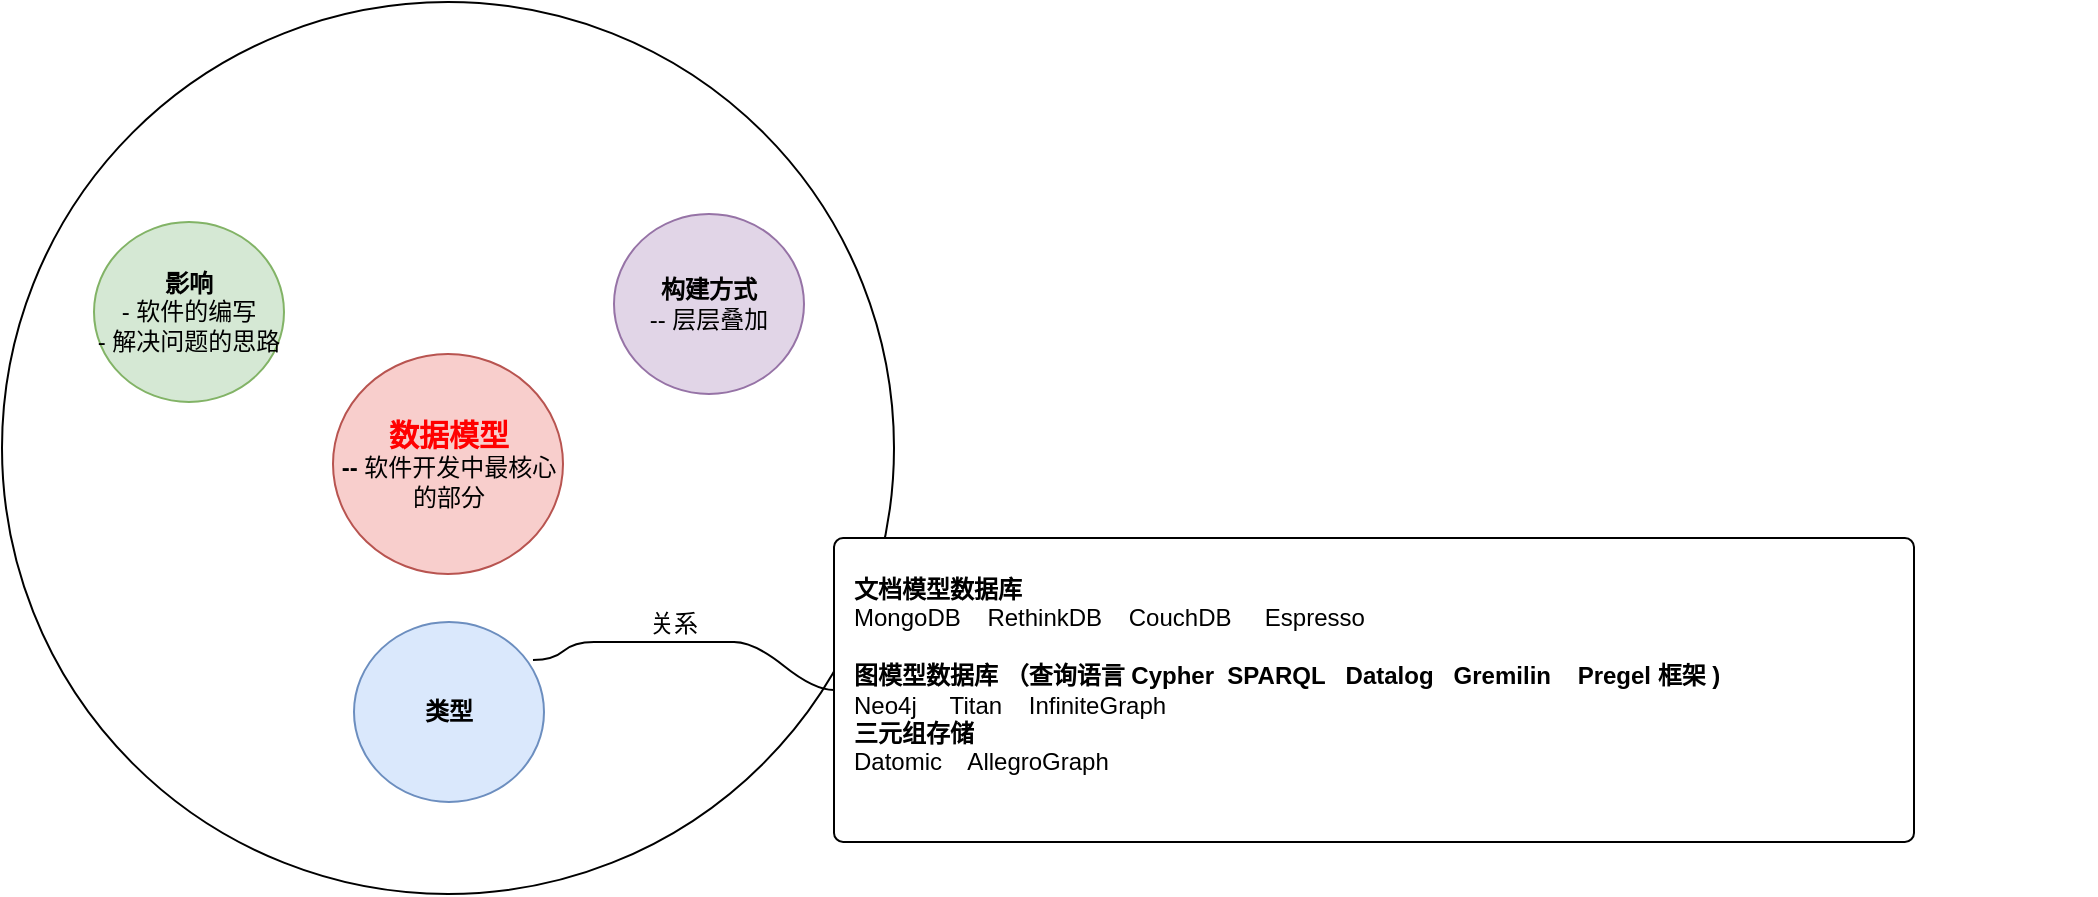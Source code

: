 <mxfile version="21.3.2" type="github" pages="2">
  <diagram name="第 1 页" id="iSKRfELMIbNprbvEWI-O">
    <mxGraphModel dx="1434" dy="746" grid="1" gridSize="10" guides="1" tooltips="1" connect="1" arrows="1" fold="1" page="1" pageScale="1" pageWidth="827" pageHeight="1169" math="0" shadow="0">
      <root>
        <mxCell id="0" />
        <mxCell id="1" parent="0" />
        <mxCell id="b9CT1DhW1DkTG6f0vIK0-32" value="" style="ellipse;whiteSpace=wrap;html=1;aspect=fixed;" parent="1" vertex="1">
          <mxGeometry x="174" y="60" width="446" height="446" as="geometry" />
        </mxCell>
        <mxCell id="b9CT1DhW1DkTG6f0vIK0-7" value="&lt;div style=&quot;&quot;&gt;&lt;b&gt;&lt;font style=&quot;font-size: 15px;&quot; color=&quot;#ff0000&quot;&gt;数据模型&lt;/font&gt;&lt;br&gt;-- &lt;/b&gt;软件开发中最核心的部分&lt;b&gt;&lt;br&gt;&lt;/b&gt;&lt;/div&gt;" style="ellipse;whiteSpace=wrap;html=1;fillColor=#f8cecc;strokeColor=#b85450;" parent="1" vertex="1">
          <mxGeometry x="339.5" y="236" width="115" height="110" as="geometry" />
        </mxCell>
        <mxCell id="b9CT1DhW1DkTG6f0vIK0-13" value="&lt;div&gt;&lt;b&gt;影响&lt;/b&gt;&lt;/div&gt;&lt;div&gt;- 软件的编写&lt;/div&gt;&lt;div&gt;- 解决问题的思路&lt;br&gt;&lt;/div&gt;" style="ellipse;whiteSpace=wrap;html=1;fillColor=#d5e8d4;strokeColor=#82b366;" parent="1" vertex="1">
          <mxGeometry x="220" y="170" width="95" height="90" as="geometry" />
        </mxCell>
        <mxCell id="b9CT1DhW1DkTG6f0vIK0-26" value="&lt;div&gt;&lt;b&gt;类型&lt;/b&gt;&lt;/div&gt;" style="ellipse;whiteSpace=wrap;html=1;fillColor=#dae8fc;strokeColor=#6c8ebf;treeFolding=1;" parent="1" vertex="1" collapsed="1">
          <mxGeometry x="350" y="370" width="95" height="90" as="geometry" />
        </mxCell>
        <mxCell id="b9CT1DhW1DkTG6f0vIK0-27" value="&lt;div&gt;&lt;b&gt;文档模型数据库&lt;/b&gt;&lt;/div&gt;&lt;div&gt;MongoDB&amp;nbsp;&amp;nbsp;&amp;nbsp; RethinkDB&amp;nbsp;&amp;nbsp;&amp;nbsp; CouchDB&amp;nbsp;&amp;nbsp;&amp;nbsp;&amp;nbsp; Espresso&lt;/div&gt;&lt;div&gt;&lt;br&gt;&lt;/div&gt;&lt;div&gt;&lt;b&gt;图模型数据库 （查询语言 Cypher&amp;nbsp; SPARQL&amp;nbsp;&amp;nbsp; Datalog&amp;nbsp;&amp;nbsp; Gremilin &amp;nbsp;&amp;nbsp; Pregel 框架 )&lt;br&gt;&lt;/b&gt;&lt;/div&gt;&lt;div&gt;Neo4j&amp;nbsp;&amp;nbsp;&amp;nbsp;&amp;nbsp; Titan &amp;nbsp;&amp;nbsp; InfiniteGraph&lt;b&gt;&lt;br&gt;&lt;/b&gt;&lt;/div&gt;&lt;div&gt;&lt;b&gt;三元组存储&lt;/b&gt;&lt;/div&gt;&lt;div&gt;Datomic&amp;nbsp;&amp;nbsp;&amp;nbsp; AllegroGraph&lt;b&gt;&lt;br&gt;&lt;/b&gt;&lt;/div&gt;&lt;div&gt;&lt;br&gt;&lt;/div&gt;" style="rounded=1;whiteSpace=wrap;html=1;align=left;arcSize=3;spacingLeft=8;" parent="1" vertex="1">
          <mxGeometry x="590" y="328" width="540" height="152" as="geometry" />
        </mxCell>
        <mxCell id="b9CT1DhW1DkTG6f0vIK0-28" value="&amp;nbsp;&amp;nbsp; 关系" style="whiteSpace=wrap;html=1;shape=partialRectangle;top=0;left=0;bottom=1;right=0;points=[[0,1],[1,1]];fillColor=none;align=center;verticalAlign=bottom;routingCenterY=0.5;snapToPoint=1;recursiveResize=0;autosize=1;treeFolding=1;treeMoving=1;newEdgeStyle={&quot;edgeStyle&quot;:&quot;entityRelationEdgeStyle&quot;,&quot;startArrow&quot;:&quot;none&quot;,&quot;endArrow&quot;:&quot;none&quot;,&quot;segment&quot;:10,&quot;curved&quot;:1,&quot;sourcePerimeterSpacing&quot;:0,&quot;targetPerimeterSpacing&quot;:0};" parent="1" vertex="1">
          <mxGeometry x="470" y="370" width="70" height="10" as="geometry" />
        </mxCell>
        <mxCell id="b9CT1DhW1DkTG6f0vIK0-29" value="" style="edgeStyle=entityRelationEdgeStyle;startArrow=none;endArrow=none;segment=10;curved=1;sourcePerimeterSpacing=0;targetPerimeterSpacing=0;rounded=0;exitX=0.942;exitY=0.211;exitDx=0;exitDy=0;exitPerimeter=0;" parent="1" source="b9CT1DhW1DkTG6f0vIK0-26" target="b9CT1DhW1DkTG6f0vIK0-28" edge="1">
          <mxGeometry relative="1" as="geometry">
            <mxPoint x="450" y="310" as="sourcePoint" />
          </mxGeometry>
        </mxCell>
        <mxCell id="b9CT1DhW1DkTG6f0vIK0-30" value="" style="edgeStyle=entityRelationEdgeStyle;startArrow=none;endArrow=none;segment=10;curved=1;sourcePerimeterSpacing=0;targetPerimeterSpacing=0;rounded=0;" parent="1" source="b9CT1DhW1DkTG6f0vIK0-28" target="b9CT1DhW1DkTG6f0vIK0-27" edge="1">
          <mxGeometry relative="1" as="geometry">
            <mxPoint x="460" y="320" as="sourcePoint" />
            <mxPoint x="495" y="300" as="targetPoint" />
          </mxGeometry>
        </mxCell>
        <mxCell id="b9CT1DhW1DkTG6f0vIK0-33" value="" style="group" parent="1" vertex="1" connectable="0">
          <mxGeometry x="480" y="106" width="741" height="240" as="geometry" />
        </mxCell>
        <mxCell id="b9CT1DhW1DkTG6f0vIK0-14" value="&lt;div&gt;&lt;b&gt;构建方式&lt;/b&gt;&lt;/div&gt;-- 层层叠加" style="ellipse;whiteSpace=wrap;html=1;fillColor=#e1d5e7;strokeColor=#9673a6;treeFolding=1;" parent="b9CT1DhW1DkTG6f0vIK0-33" vertex="1" collapsed="1">
          <mxGeometry y="60" width="95" height="90" as="geometry" />
        </mxCell>
        <mxCell id="b9CT1DhW1DkTG6f0vIK0-22" value="" style="edgeStyle=entityRelationEdgeStyle;startArrow=none;endArrow=none;segment=10;curved=1;sourcePerimeterSpacing=0;targetPerimeterSpacing=0;rounded=0;exitX=1;exitY=0.5;exitDx=0;exitDy=0;" parent="b9CT1DhW1DkTG6f0vIK0-33" source="b9CT1DhW1DkTG6f0vIK0-14" target="b9CT1DhW1DkTG6f0vIK0-25" edge="1" visible="0">
          <mxGeometry relative="1" as="geometry">
            <mxPoint x="-80" y="270" as="sourcePoint" />
            <mxPoint x="174" y="640" as="targetPoint" />
          </mxGeometry>
        </mxCell>
        <mxCell id="b9CT1DhW1DkTG6f0vIK0-25" value="&lt;div&gt;&lt;br&gt;&lt;/div&gt;&lt;div&gt;1）应用开发人员，观察世界，采用数据结构，以及操控数据结构的API来建模&lt;/div&gt;&lt;div&gt;&lt;br&gt;&lt;/div&gt;&lt;div&gt;2）数据库软件工程师以内存、磁盘或网络上字节来表示 JSON / XML / XML / 关系 / 图数据， &lt;br&gt;&lt;/div&gt;&lt;div&gt;&amp;nbsp;&amp;nbsp;&amp;nbsp;&amp;nbsp;&amp;nbsp; 用以存储数据结构。&lt;/div&gt;&lt;div&gt;&lt;br&gt;&lt;/div&gt;&lt;div&gt;3）硬件工程师可以使用电流、光脉冲、磁场等来表示字节方法&lt;/div&gt;&lt;div&gt;&lt;br&gt;&lt;/div&gt;&lt;div&gt;------------------------------------------------------------------------------------------------------------------------&lt;/div&gt;&lt;div&gt;&lt;div&gt;&lt;b&gt;一个复杂的应用程序可能会有更多的中间层次，比如基于API的API，不过基本思想仍然是一样&lt;/b&gt;&lt;/div&gt;&lt;div&gt;&lt;b&gt;的：每个层都通过提供一个明确的数据模型来隐藏更低层次中的复杂性。这些抽象允许不同的&lt;/b&gt;&lt;/div&gt;&lt;div&gt;&lt;b&gt;人群有效地协作&lt;/b&gt;&lt;/div&gt;&lt;div&gt;&lt;b&gt;&lt;br&gt;&lt;/b&gt;&lt;/div&gt;&lt;div&gt;&lt;b&gt;因为数据模型对上层软件的功能（能做什么，不能做什么）有着至深的影响，所以选择一个适&lt;/b&gt;&lt;/div&gt;&lt;div&gt;&lt;b&gt;合的数据模型是非常重要的&lt;/b&gt;&lt;/div&gt;&lt;div&gt;&lt;br&gt;&lt;br&gt;&lt;/div&gt;&lt;/div&gt;" style="rounded=1;whiteSpace=wrap;html=1;align=left;arcSize=3;spacingLeft=8;" parent="b9CT1DhW1DkTG6f0vIK0-33" vertex="1" visible="0">
          <mxGeometry x="201" width="540" height="240" as="geometry" />
        </mxCell>
      </root>
    </mxGraphModel>
  </diagram>
  <diagram id="rd6HRuI5i4MMPgmR3wkQ" name="第 2 页">
    <mxGraphModel dx="1687" dy="878" grid="1" gridSize="10" guides="1" tooltips="1" connect="1" arrows="1" fold="1" page="1" pageScale="1" pageWidth="827" pageHeight="1169" math="0" shadow="0">
      <root>
        <mxCell id="0" />
        <mxCell id="1" parent="0" />
        <mxCell id="BYUJhyUoSxoEzN8AmT3q-93" value="" style="rounded=0;whiteSpace=wrap;html=1;strokeColor=#D5E8D4;" parent="1" vertex="1">
          <mxGeometry x="13" y="690" width="800" height="542" as="geometry" />
        </mxCell>
        <UserObject label="&lt;div&gt;&lt;b&gt;数据密集型&lt;/b&gt;&lt;/div&gt;" tooltip="&lt;div style=&quot;font:120% Baskerville,serif;min-width:300px;max-width:800px; background:honeydew; padding:0 1rem;&quot;&gt;&#xa;CPU 不是数据密集型程序的瓶颈&#xa;&lt;hr&gt;更大的问题通常来自&lt;b&gt;数据量&lt;/b&gt;、&lt;b&gt;数据复杂性&lt;/b&gt;、以及&lt;b&gt;数据的变更速度&lt;/b&gt;&#xa;&#xa;&lt;/div&gt;" id="BYUJhyUoSxoEzN8AmT3q-1">
          <mxCell style="ellipse;whiteSpace=wrap;html=1;aspect=fixed;" parent="1" vertex="1">
            <mxGeometry x="320" y="170" width="90" height="90" as="geometry" />
          </mxCell>
        </UserObject>
        <mxCell id="BYUJhyUoSxoEzN8AmT3q-20" value="" style="group" parent="1" vertex="1" connectable="0">
          <mxGeometry x="60" y="330" width="300" height="285" as="geometry" />
        </mxCell>
        <mxCell id="BYUJhyUoSxoEzN8AmT3q-2" value="数据系统" style="ellipse;whiteSpace=wrap;html=1;aspect=fixed;fontStyle=1;fillColor=#d5e8d4;strokeColor=#82b366;treeFolding=1;" parent="BYUJhyUoSxoEzN8AmT3q-20" vertex="1">
          <mxGeometry x="97" y="102" width="100" height="100" as="geometry" />
        </mxCell>
        <UserObject label="&lt;div style=&quot;font-size: 11px;&quot;&gt;&lt;b&gt;&lt;font style=&quot;font-size: 13px;&quot;&gt;数据库&lt;/font&gt;&lt;/b&gt;&lt;/div&gt;" tooltip="&lt;div style=&quot;font:120% Baskerville,serif;min-width:300px;max-width:800px; background:honeydew; padding:0 1rem;&quot;&gt;&#xa;存储数据，以便自己或其他应用程序之后能再次找到&#xa;&#xa;&lt;/div&gt;" id="BYUJhyUoSxoEzN8AmT3q-3">
          <mxCell style="ellipse;whiteSpace=wrap;html=1;aspect=fixed;fillColor=#ffe6cc;strokeColor=#d79b00;" parent="BYUJhyUoSxoEzN8AmT3q-20" vertex="1">
            <mxGeometry x="105" y="14" width="80" height="80" as="geometry" />
          </mxCell>
        </UserObject>
        <UserObject label="&lt;b&gt;缓存&lt;/b&gt;" tooltip="&lt;div style=&quot;font:120% Baskerville,serif;min-width:300px;max-width:800px; background:honeydew; padding:0 1rem;&quot;&gt;&#xa;记住开销昂贵操作的结果，加快读取速度&#xa;&#xa;&lt;/div&gt;" id="BYUJhyUoSxoEzN8AmT3q-4">
          <mxCell style="ellipse;whiteSpace=wrap;html=1;aspect=fixed;fillColor=#ffe6cc;strokeColor=#d79b00;" parent="BYUJhyUoSxoEzN8AmT3q-20" vertex="1">
            <mxGeometry x="200" y="78" width="80" height="80" as="geometry" />
          </mxCell>
        </UserObject>
        <UserObject label="&lt;b&gt;搜索索引&lt;/b&gt;" tooltip="&lt;div style=&quot;font:120% Baskerville,serif;min-width:300px;max-width:800px; background:honeydew; padding:0 1rem;&quot;&gt;&#xa;允许用户按关键字搜索数据，或以各种方式对数据进行过滤&#xa;&#xa;&lt;/div&gt;" id="BYUJhyUoSxoEzN8AmT3q-5">
          <mxCell style="ellipse;whiteSpace=wrap;html=1;aspect=fixed;fillColor=#ffe6cc;strokeColor=#d79b00;" parent="BYUJhyUoSxoEzN8AmT3q-20" vertex="1">
            <mxGeometry x="177" y="180" width="80" height="80" as="geometry" />
          </mxCell>
        </UserObject>
        <UserObject label="&lt;b&gt;流处理&lt;/b&gt;" tooltip="&lt;div style=&quot;font:120% Baskerville,serif;min-width:300px;max-width:800px; background:honeydew; padding:0 1rem;&quot;&gt;&#xa;向其他进程发送消息，进行异步处理&#xa;&#xa;&lt;/div&gt;" id="BYUJhyUoSxoEzN8AmT3q-6">
          <mxCell style="ellipse;whiteSpace=wrap;html=1;aspect=fixed;fillColor=#ffe6cc;strokeColor=#d79b00;" parent="BYUJhyUoSxoEzN8AmT3q-20" vertex="1">
            <mxGeometry x="60" y="197" width="80" height="80" as="geometry" />
          </mxCell>
        </UserObject>
        <UserObject label="&lt;b&gt;批处理&lt;/b&gt;" tooltip="&lt;div style=&quot;font:120% Baskerville,serif;min-width:300px;max-width:800px; background:honeydew; padding:0 1rem;&quot;&gt;&#xa;定期处理累积的大批量数据&#xa;&#xa;&lt;/div&gt;" id="BYUJhyUoSxoEzN8AmT3q-7">
          <mxCell style="ellipse;whiteSpace=wrap;html=1;aspect=fixed;fillColor=#ffe6cc;strokeColor=#d79b00;" parent="BYUJhyUoSxoEzN8AmT3q-20" vertex="1">
            <mxGeometry x="11" y="98.5" width="80" height="80" as="geometry" />
          </mxCell>
        </UserObject>
        <mxCell id="BYUJhyUoSxoEzN8AmT3q-9" value="" style="endArrow=none;html=1;rounded=0;entryX=0.5;entryY=1;entryDx=0;entryDy=0;exitX=0.5;exitY=0;exitDx=0;exitDy=0;edgeStyle=orthogonalEdgeStyle;curved=1;strokeColor=#82b366;fillColor=#d5e8d4;opacity=0;" parent="BYUJhyUoSxoEzN8AmT3q-20" source="BYUJhyUoSxoEzN8AmT3q-2" target="BYUJhyUoSxoEzN8AmT3q-3" edge="1">
          <mxGeometry width="50" height="50" relative="1" as="geometry">
            <mxPoint x="-120" y="150" as="sourcePoint" />
            <mxPoint x="-70" y="100" as="targetPoint" />
          </mxGeometry>
        </mxCell>
        <mxCell id="BYUJhyUoSxoEzN8AmT3q-10" value="" style="endArrow=none;html=1;rounded=0;entryX=0.9;entryY=0.763;entryDx=0;entryDy=0;exitX=0;exitY=0.5;exitDx=0;exitDy=0;edgeStyle=orthogonalEdgeStyle;curved=1;strokeColor=#82b366;fillColor=#d5e8d4;entryPerimeter=0;opacity=0;" parent="BYUJhyUoSxoEzN8AmT3q-20" source="BYUJhyUoSxoEzN8AmT3q-2" target="BYUJhyUoSxoEzN8AmT3q-7" edge="1">
          <mxGeometry width="50" height="50" relative="1" as="geometry">
            <mxPoint x="155" y="120" as="sourcePoint" />
            <mxPoint x="170" y="90" as="targetPoint" />
          </mxGeometry>
        </mxCell>
        <mxCell id="BYUJhyUoSxoEzN8AmT3q-13" value="" style="endArrow=none;html=1;rounded=0;entryX=0;entryY=0;entryDx=0;entryDy=0;exitX=1;exitY=1;exitDx=0;exitDy=0;edgeStyle=orthogonalEdgeStyle;curved=1;strokeColor=#82b366;fillColor=#d5e8d4;opacity=0;" parent="BYUJhyUoSxoEzN8AmT3q-20" source="BYUJhyUoSxoEzN8AmT3q-2" target="BYUJhyUoSxoEzN8AmT3q-5" edge="1">
          <mxGeometry width="50" height="50" relative="1" as="geometry">
            <mxPoint x="185" y="150" as="sourcePoint" />
            <mxPoint x="200" y="120" as="targetPoint" />
          </mxGeometry>
        </mxCell>
        <mxCell id="BYUJhyUoSxoEzN8AmT3q-18" value="" style="endArrow=none;html=1;rounded=0;entryX=1;entryY=0;entryDx=0;entryDy=0;exitX=0;exitY=1;exitDx=0;exitDy=0;edgeStyle=orthogonalEdgeStyle;curved=1;strokeColor=#82b366;fillColor=#d5e8d4;opacity=0;" parent="BYUJhyUoSxoEzN8AmT3q-20" source="BYUJhyUoSxoEzN8AmT3q-2" target="BYUJhyUoSxoEzN8AmT3q-6" edge="1">
          <mxGeometry width="50" height="50" relative="1" as="geometry">
            <mxPoint x="110" y="165" as="sourcePoint" />
            <mxPoint x="82" y="141" as="targetPoint" />
          </mxGeometry>
        </mxCell>
        <mxCell id="BYUJhyUoSxoEzN8AmT3q-19" value="" style="endArrow=none;html=1;rounded=0;entryX=0;entryY=1;entryDx=0;entryDy=0;exitX=1;exitY=0.5;exitDx=0;exitDy=0;edgeStyle=orthogonalEdgeStyle;curved=1;strokeColor=#82b366;fillColor=#d5e8d4;opacity=0;" parent="BYUJhyUoSxoEzN8AmT3q-20" source="BYUJhyUoSxoEzN8AmT3q-2" target="BYUJhyUoSxoEzN8AmT3q-4" edge="1">
          <mxGeometry width="50" height="50" relative="1" as="geometry">
            <mxPoint x="123" y="197" as="sourcePoint" />
            <mxPoint x="118" y="227" as="targetPoint" />
          </mxGeometry>
        </mxCell>
        <mxCell id="BYUJhyUoSxoEzN8AmT3q-24" value="" style="group" parent="1" vertex="1" connectable="0">
          <mxGeometry x="20" y="1340" width="300" height="285" as="geometry" />
        </mxCell>
        <mxCell id="BYUJhyUoSxoEzN8AmT3q-25" value="&lt;div&gt;软件系统的&lt;/div&gt;&lt;div&gt;重要问题&lt;/div&gt;" style="ellipse;whiteSpace=wrap;html=1;aspect=fixed;fontStyle=1;fillColor=#d5e8d4;strokeColor=#82b366;treeFolding=0;" parent="BYUJhyUoSxoEzN8AmT3q-24" vertex="1">
          <mxGeometry x="97" y="102" width="100" height="100" as="geometry" />
        </mxCell>
        <UserObject label="&lt;b&gt;可靠性&lt;/b&gt;" tooltip="&lt;div style=&quot;font:120% Baskerville,serif;min-width:300px;max-width:800px; background:honeydew; padding:0 1rem;&quot;&gt;&#xa;即使出现问题，也能继续正确工作&#xa;&#xa;&lt;/div&gt;" id="BYUJhyUoSxoEzN8AmT3q-26">
          <mxCell style="ellipse;whiteSpace=wrap;html=1;aspect=fixed;fillColor=#ffe6cc;strokeColor=#d79b00;" parent="BYUJhyUoSxoEzN8AmT3q-24" vertex="1">
            <mxGeometry x="107" y="40" width="80" height="80" as="geometry" />
          </mxCell>
        </UserObject>
        <UserObject label="&lt;b&gt;可扩展性&lt;/b&gt;" tooltip="&lt;div style=&quot;font:120% Baskerville,serif;min-width:300px;max-width:800px; background:honeydew; padding:0 1rem;&quot;&gt;&#xa;1) 如果系统以特定方式增长，有什么选项可以应对增长？&#xa;2) 如何增加计算资源来处理额外的负载？&#xa;&#xa;&lt;/div&gt;" id="BYUJhyUoSxoEzN8AmT3q-28">
          <mxCell style="ellipse;whiteSpace=wrap;html=1;aspect=fixed;fillColor=#ffe6cc;strokeColor=#d79b00;" parent="BYUJhyUoSxoEzN8AmT3q-24" vertex="1">
            <mxGeometry x="170" y="160" width="80" height="80" as="geometry" />
          </mxCell>
        </UserObject>
        <UserObject label="&lt;b&gt;可维护性&lt;/b&gt;" tooltip="" id="BYUJhyUoSxoEzN8AmT3q-29">
          <mxCell style="ellipse;whiteSpace=wrap;html=1;aspect=fixed;fillColor=#ffe6cc;strokeColor=#d79b00;" parent="BYUJhyUoSxoEzN8AmT3q-24" vertex="1">
            <mxGeometry x="50" y="160" width="80" height="80" as="geometry" />
          </mxCell>
        </UserObject>
        <mxCell id="BYUJhyUoSxoEzN8AmT3q-31" value="" style="endArrow=none;html=1;rounded=0;entryX=0.5;entryY=1;entryDx=0;entryDy=0;exitX=0.5;exitY=0;exitDx=0;exitDy=0;edgeStyle=orthogonalEdgeStyle;curved=1;strokeColor=#82b366;fillColor=#d5e8d4;opacity=0;" parent="BYUJhyUoSxoEzN8AmT3q-24" source="BYUJhyUoSxoEzN8AmT3q-25" target="BYUJhyUoSxoEzN8AmT3q-26" edge="1">
          <mxGeometry width="50" height="50" relative="1" as="geometry">
            <mxPoint x="-120" y="150" as="sourcePoint" />
            <mxPoint x="-70" y="100" as="targetPoint" />
          </mxGeometry>
        </mxCell>
        <mxCell id="BYUJhyUoSxoEzN8AmT3q-33" value="" style="endArrow=none;html=1;rounded=0;entryX=0;entryY=0;entryDx=0;entryDy=0;exitX=1;exitY=1;exitDx=0;exitDy=0;edgeStyle=orthogonalEdgeStyle;curved=1;strokeColor=#82b366;fillColor=#d5e8d4;opacity=0;" parent="BYUJhyUoSxoEzN8AmT3q-24" source="BYUJhyUoSxoEzN8AmT3q-25" target="BYUJhyUoSxoEzN8AmT3q-28" edge="1">
          <mxGeometry width="50" height="50" relative="1" as="geometry">
            <mxPoint x="185" y="150" as="sourcePoint" />
            <mxPoint x="200" y="120" as="targetPoint" />
          </mxGeometry>
        </mxCell>
        <mxCell id="BYUJhyUoSxoEzN8AmT3q-34" value="" style="endArrow=none;html=1;rounded=0;entryX=1;entryY=0;entryDx=0;entryDy=0;exitX=0;exitY=1;exitDx=0;exitDy=0;edgeStyle=orthogonalEdgeStyle;curved=1;strokeColor=#82b366;fillColor=#d5e8d4;opacity=0;" parent="BYUJhyUoSxoEzN8AmT3q-24" source="BYUJhyUoSxoEzN8AmT3q-25" target="BYUJhyUoSxoEzN8AmT3q-29" edge="1">
          <mxGeometry width="50" height="50" relative="1" as="geometry">
            <mxPoint x="110" y="165" as="sourcePoint" />
            <mxPoint x="82" y="141" as="targetPoint" />
          </mxGeometry>
        </mxCell>
        <mxCell id="BYUJhyUoSxoEzN8AmT3q-36" value="第一章： 可靠性、可扩展性、可维护性" style="rounded=0;whiteSpace=wrap;html=1;fontSize=18;fontStyle=1;strokeWidth=0;" parent="1" vertex="1">
          <mxGeometry x="229" y="50" width="333" height="60" as="geometry" />
        </mxCell>
        <mxCell id="BYUJhyUoSxoEzN8AmT3q-38" value="1）近些年来，出现了许多新的数据存储工具与数据处理工具。它们针对不同应用场景进行优化，因此不再适合生硬地归入传统类别。类别之间的界限变得越来越模糊，例如：数据存储可以被当成消息队列用（Redis），消息队列则带有类似数据库的持久保证（Apache&lt;br&gt;&lt;div&gt; Kafka）&lt;/div&gt;&lt;div&gt;&lt;br&gt;&lt;/div&gt;&lt;div&gt;2）其次，越来越多的应用程序有着各种严格而广泛的要求，单个工具不足以满足所有的数据处理和存储需求。取而代之的是，总体工作被拆分成一系列能被单个工具高效完成的任务，并通过应用代码将它们缝合起来。&lt;/div&gt;" style="rounded=0;whiteSpace=wrap;html=1;align=left;horizontal=1;verticalAlign=top;strokeWidth=0;fillColor=#d5e8d4;strokeColor=#82b366;spacing=6;" parent="1" vertex="1">
          <mxGeometry x="420" y="377" width="370" height="184" as="geometry" />
        </mxCell>
        <mxCell id="BYUJhyUoSxoEzN8AmT3q-40" value="" style="rounded=0;whiteSpace=wrap;html=1;dashed=1;" parent="1" vertex="1">
          <mxGeometry x="30" y="790" width="770" height="350" as="geometry" />
        </mxCell>
        <mxCell id="BYUJhyUoSxoEzN8AmT3q-59" style="edgeStyle=orthogonalEdgeStyle;rounded=0;orthogonalLoop=1;jettySize=auto;html=1;" parent="1" source="BYUJhyUoSxoEzN8AmT3q-45" target="BYUJhyUoSxoEzN8AmT3q-53" edge="1">
          <mxGeometry relative="1" as="geometry" />
        </mxCell>
        <mxCell id="BYUJhyUoSxoEzN8AmT3q-45" value="" style="image;html=1;image=img/lib/clip_art/computers/Laptop_128x128.png" parent="1" vertex="1">
          <mxGeometry x="254" y="714" width="50" height="40" as="geometry" />
        </mxCell>
        <mxCell id="BYUJhyUoSxoEzN8AmT3q-49" value="" style="group" parent="1" vertex="1" connectable="0">
          <mxGeometry x="257" y="930" width="97" height="45" as="geometry" />
        </mxCell>
        <mxCell id="BYUJhyUoSxoEzN8AmT3q-46" value="" style="image;html=1;image=img/lib/clip_art/computers/Database_128x128.png" parent="BYUJhyUoSxoEzN8AmT3q-49" vertex="1">
          <mxGeometry width="45" height="45" as="geometry" />
        </mxCell>
        <mxCell id="BYUJhyUoSxoEzN8AmT3q-48" value="主数据库" style="text;html=1;strokeColor=none;fillColor=none;align=center;verticalAlign=middle;whiteSpace=wrap;rounded=0;fontSize=9;" parent="BYUJhyUoSxoEzN8AmT3q-49" vertex="1">
          <mxGeometry x="37" y="8" width="60" height="30" as="geometry" />
        </mxCell>
        <mxCell id="BYUJhyUoSxoEzN8AmT3q-51" value="" style="group" parent="1" vertex="1" connectable="0">
          <mxGeometry x="66" y="804.5" width="60" height="58.5" as="geometry" />
        </mxCell>
        <mxCell id="BYUJhyUoSxoEzN8AmT3q-47" value="" style="image;aspect=fixed;perimeter=ellipsePerimeter;html=1;align=center;shadow=0;dashed=0;spacingTop=3;image=img/lib/active_directory/database.svg;" parent="BYUJhyUoSxoEzN8AmT3q-51" vertex="1">
          <mxGeometry x="5" y="21.5" width="50" height="37" as="geometry" />
        </mxCell>
        <mxCell id="BYUJhyUoSxoEzN8AmT3q-50" value="内存缓存" style="text;html=1;strokeColor=none;fillColor=none;align=center;verticalAlign=middle;whiteSpace=wrap;rounded=0;fontSize=9;" parent="BYUJhyUoSxoEzN8AmT3q-51" vertex="1">
          <mxGeometry width="60" height="30" as="geometry" />
        </mxCell>
        <mxCell id="BYUJhyUoSxoEzN8AmT3q-55" value="" style="group;fillColor=#d5e8d4;strokeColor=#82b366;" parent="1" vertex="1" connectable="0">
          <mxGeometry x="229" y="832" width="100" height="25" as="geometry" />
        </mxCell>
        <mxCell id="BYUJhyUoSxoEzN8AmT3q-53" value="&amp;nbsp;&amp;nbsp;&amp;nbsp; 应用代码" style="rounded=1;whiteSpace=wrap;html=1;fillColor=#dae8fc;strokeColor=#6c8ebf;" parent="BYUJhyUoSxoEzN8AmT3q-55" vertex="1">
          <mxGeometry width="100" height="25" as="geometry" />
        </mxCell>
        <mxCell id="BYUJhyUoSxoEzN8AmT3q-54" value="" style="shape=image;html=1;verticalLabelPosition=bottom;verticalAlign=top;imageAspect=1;aspect=fixed;image=img/clipart/Gear_128x128.png" parent="BYUJhyUoSxoEzN8AmT3q-55" vertex="1">
          <mxGeometry x="9.167" y="4.7" width="12.5" height="14.667" as="geometry" />
        </mxCell>
        <mxCell id="BYUJhyUoSxoEzN8AmT3q-56" value="" style="rounded=0;orthogonalLoop=1;jettySize=auto;html=1;entryX=1;entryY=0.5;entryDx=0;entryDy=0;" parent="1" source="BYUJhyUoSxoEzN8AmT3q-53" target="BYUJhyUoSxoEzN8AmT3q-47" edge="1">
          <mxGeometry relative="1" as="geometry" />
        </mxCell>
        <mxCell id="BYUJhyUoSxoEzN8AmT3q-58" value="命中缓存" style="text;html=1;strokeColor=none;fillColor=none;align=center;verticalAlign=middle;whiteSpace=wrap;rounded=0;fontSize=9;fontColor=#000000;" parent="1" vertex="1">
          <mxGeometry x="150" y="818.75" width="60" height="30" as="geometry" />
        </mxCell>
        <mxCell id="BYUJhyUoSxoEzN8AmT3q-60" value="缓存未命中/ 写入数据" style="text;html=1;strokeColor=none;fillColor=none;align=center;verticalAlign=middle;whiteSpace=wrap;rounded=0;fontSize=9;fontColor=#000000;" parent="1" vertex="1">
          <mxGeometry x="277" y="872.75" width="60" height="30" as="geometry" />
        </mxCell>
        <mxCell id="BYUJhyUoSxoEzN8AmT3q-63" value="" style="edgeStyle=orthogonalEdgeStyle;rounded=0;orthogonalLoop=1;jettySize=auto;html=1;entryX=0.5;entryY=0;entryDx=0;entryDy=0;" parent="1" source="BYUJhyUoSxoEzN8AmT3q-53" target="BYUJhyUoSxoEzN8AmT3q-46" edge="1">
          <mxGeometry relative="1" as="geometry" />
        </mxCell>
        <mxCell id="BYUJhyUoSxoEzN8AmT3q-65" value="" style="group" parent="1" vertex="1" connectable="0">
          <mxGeometry x="578.5" y="929.5" width="105.5" height="50.51" as="geometry" />
        </mxCell>
        <mxCell id="BYUJhyUoSxoEzN8AmT3q-62" value="" style="image;aspect=fixed;perimeter=ellipsePerimeter;html=1;align=center;shadow=0;dashed=0;spacingTop=3;image=img/lib/active_directory/databases.svg;direction=south;" parent="BYUJhyUoSxoEzN8AmT3q-65" vertex="1">
          <mxGeometry width="49.5" height="50.51" as="geometry" />
        </mxCell>
        <mxCell id="BYUJhyUoSxoEzN8AmT3q-64" value="消息队列" style="text;html=1;strokeColor=none;fillColor=none;align=center;verticalAlign=middle;whiteSpace=wrap;rounded=0;fontSize=9;fontColor=#000000;" parent="BYUJhyUoSxoEzN8AmT3q-65" vertex="1">
          <mxGeometry x="45.5" y="10.26" width="60" height="30" as="geometry" />
        </mxCell>
        <mxCell id="BYUJhyUoSxoEzN8AmT3q-66" value="客户端请求" style="text;html=1;strokeColor=none;fillColor=none;align=center;verticalAlign=middle;whiteSpace=wrap;rounded=0;fontSize=9;fontColor=#000000;" parent="1" vertex="1">
          <mxGeometry x="284.5" y="798.75" width="60" height="30" as="geometry" />
        </mxCell>
        <mxCell id="BYUJhyUoSxoEzN8AmT3q-67" value="" style="group;fillColor=#d5e8d4;strokeColor=#82b366;" parent="1" vertex="1" connectable="0">
          <mxGeometry x="229" y="1040" width="100" height="25" as="geometry" />
        </mxCell>
        <mxCell id="BYUJhyUoSxoEzN8AmT3q-68" value="&amp;nbsp;&amp;nbsp;&amp;nbsp; 应用代码" style="rounded=1;whiteSpace=wrap;html=1;fillColor=#dae8fc;strokeColor=#6c8ebf;" parent="BYUJhyUoSxoEzN8AmT3q-67" vertex="1">
          <mxGeometry width="100" height="25" as="geometry" />
        </mxCell>
        <mxCell id="BYUJhyUoSxoEzN8AmT3q-69" value="" style="shape=image;html=1;verticalLabelPosition=bottom;verticalAlign=top;imageAspect=1;aspect=fixed;image=img/clipart/Gear_128x128.png" parent="BYUJhyUoSxoEzN8AmT3q-67" vertex="1">
          <mxGeometry x="9.167" y="4.7" width="12.5" height="14.667" as="geometry" />
        </mxCell>
        <mxCell id="BYUJhyUoSxoEzN8AmT3q-70" value="" style="edgeStyle=orthogonalEdgeStyle;rounded=0;orthogonalLoop=1;jettySize=auto;html=1;exitX=0.5;exitY=1;exitDx=0;exitDy=0;entryX=0.5;entryY=0;entryDx=0;entryDy=0;" parent="1" source="BYUJhyUoSxoEzN8AmT3q-46" target="BYUJhyUoSxoEzN8AmT3q-68" edge="1">
          <mxGeometry relative="1" as="geometry" />
        </mxCell>
        <mxCell id="BYUJhyUoSxoEzN8AmT3q-71" value="捕获数据变化" style="text;html=1;strokeColor=none;fillColor=none;align=center;verticalAlign=middle;whiteSpace=wrap;rounded=0;fontSize=9;" parent="1" vertex="1">
          <mxGeometry x="280" y="990" width="60" height="30" as="geometry" />
        </mxCell>
        <mxCell id="BYUJhyUoSxoEzN8AmT3q-72" style="edgeStyle=orthogonalEdgeStyle;rounded=0;orthogonalLoop=1;jettySize=auto;html=1;curved=1;" parent="1" source="BYUJhyUoSxoEzN8AmT3q-68" target="BYUJhyUoSxoEzN8AmT3q-47" edge="1">
          <mxGeometry relative="1" as="geometry" />
        </mxCell>
        <mxCell id="BYUJhyUoSxoEzN8AmT3q-73" value="&lt;div&gt;使缓存无效/&lt;/div&gt;&lt;div&gt;更新缓存&lt;br&gt;&lt;/div&gt;" style="text;html=1;strokeColor=none;fillColor=none;align=center;verticalAlign=middle;whiteSpace=wrap;rounded=0;fontSize=9;fontColor=#000000;" parent="1" vertex="1">
          <mxGeometry x="110" y="945" width="60" height="30" as="geometry" />
        </mxCell>
        <mxCell id="BYUJhyUoSxoEzN8AmT3q-76" style="edgeStyle=orthogonalEdgeStyle;rounded=0;orthogonalLoop=1;jettySize=auto;html=1;curved=1;" parent="1" source="BYUJhyUoSxoEzN8AmT3q-53" target="BYUJhyUoSxoEzN8AmT3q-62" edge="1">
          <mxGeometry relative="1" as="geometry" />
        </mxCell>
        <mxCell id="BYUJhyUoSxoEzN8AmT3q-79" style="edgeStyle=orthogonalEdgeStyle;rounded=0;orthogonalLoop=1;jettySize=auto;html=1;curved=1;exitX=1;exitY=1;exitDx=0;exitDy=0;" parent="1" source="BYUJhyUoSxoEzN8AmT3q-53" target="BYUJhyUoSxoEzN8AmT3q-78" edge="1">
          <mxGeometry relative="1" as="geometry">
            <Array as="points">
              <mxPoint x="435" y="857" />
            </Array>
          </mxGeometry>
        </mxCell>
        <mxCell id="BYUJhyUoSxoEzN8AmT3q-80" value="搜索请求" style="text;html=1;strokeColor=none;fillColor=none;align=center;verticalAlign=middle;whiteSpace=wrap;rounded=0;fontSize=9;fontColor=#000000;" parent="1" vertex="1">
          <mxGeometry x="430" y="880" width="60" height="30" as="geometry" />
        </mxCell>
        <mxCell id="BYUJhyUoSxoEzN8AmT3q-83" value="" style="group" parent="1" vertex="1" connectable="0">
          <mxGeometry x="420" y="931.14" width="90" height="48.86" as="geometry" />
        </mxCell>
        <mxCell id="BYUJhyUoSxoEzN8AmT3q-78" value="" style="sketch=0;shadow=0;dashed=0;html=1;strokeColor=none;labelPosition=center;verticalLabelPosition=bottom;verticalAlign=top;outlineConnect=0;align=center;shape=mxgraph.office.databases.database_mini_3;fillColor=#2072B8;" parent="BYUJhyUoSxoEzN8AmT3q-83" vertex="1">
          <mxGeometry width="30" height="48.86" as="geometry" />
        </mxCell>
        <mxCell id="BYUJhyUoSxoEzN8AmT3q-82" value="全文本索引" style="text;html=1;strokeColor=none;fillColor=none;align=center;verticalAlign=middle;whiteSpace=wrap;rounded=0;fontSize=9;fontColor=#000000;" parent="BYUJhyUoSxoEzN8AmT3q-83" vertex="1">
          <mxGeometry x="30" y="9.43" width="60" height="30" as="geometry" />
        </mxCell>
        <mxCell id="BYUJhyUoSxoEzN8AmT3q-84" style="edgeStyle=orthogonalEdgeStyle;rounded=0;orthogonalLoop=1;jettySize=auto;html=1;curved=1;" parent="1" source="BYUJhyUoSxoEzN8AmT3q-68" target="BYUJhyUoSxoEzN8AmT3q-78" edge="1">
          <mxGeometry relative="1" as="geometry" />
        </mxCell>
        <mxCell id="BYUJhyUoSxoEzN8AmT3q-85" value="更新搜索索引" style="text;html=1;strokeColor=none;fillColor=none;align=center;verticalAlign=middle;whiteSpace=wrap;rounded=0;fontSize=9;fontColor=#000000;" parent="1" vertex="1">
          <mxGeometry x="420" y="1020" width="60" height="30" as="geometry" />
        </mxCell>
        <mxCell id="BYUJhyUoSxoEzN8AmT3q-86" value="" style="group;fillColor=#d5e8d4;strokeColor=#82b366;" parent="1" vertex="1" connectable="0">
          <mxGeometry x="554" y="1039.53" width="100" height="25" as="geometry" />
        </mxCell>
        <mxCell id="BYUJhyUoSxoEzN8AmT3q-87" value="&amp;nbsp;&amp;nbsp;&amp;nbsp; 应用代码" style="rounded=1;whiteSpace=wrap;html=1;fillColor=#dae8fc;strokeColor=#6c8ebf;" parent="BYUJhyUoSxoEzN8AmT3q-86" vertex="1">
          <mxGeometry width="100" height="25" as="geometry" />
        </mxCell>
        <mxCell id="BYUJhyUoSxoEzN8AmT3q-88" value="" style="shape=image;html=1;verticalLabelPosition=bottom;verticalAlign=top;imageAspect=1;aspect=fixed;image=img/clipart/Gear_128x128.png" parent="BYUJhyUoSxoEzN8AmT3q-86" vertex="1">
          <mxGeometry x="9.167" y="4.7" width="12.5" height="14.667" as="geometry" />
        </mxCell>
        <mxCell id="BYUJhyUoSxoEzN8AmT3q-89" style="edgeStyle=orthogonalEdgeStyle;rounded=0;orthogonalLoop=1;jettySize=auto;html=1;entryX=0.5;entryY=0;entryDx=0;entryDy=0;" parent="1" source="BYUJhyUoSxoEzN8AmT3q-62" target="BYUJhyUoSxoEzN8AmT3q-87" edge="1">
          <mxGeometry relative="1" as="geometry" />
        </mxCell>
        <mxCell id="BYUJhyUoSxoEzN8AmT3q-90" style="edgeStyle=orthogonalEdgeStyle;rounded=0;orthogonalLoop=1;jettySize=auto;html=1;exitX=0.5;exitY=1;exitDx=0;exitDy=0;" parent="1" source="BYUJhyUoSxoEzN8AmT3q-87" edge="1">
          <mxGeometry relative="1" as="geometry">
            <mxPoint x="603" y="1080" as="sourcePoint" />
            <mxPoint x="604" y="1160" as="targetPoint" />
          </mxGeometry>
        </mxCell>
        <mxCell id="BYUJhyUoSxoEzN8AmT3q-91" value="例如，发送email" style="text;html=1;strokeColor=none;fillColor=none;align=center;verticalAlign=middle;whiteSpace=wrap;rounded=0;fontSize=9;fontColor=#000000;" parent="1" vertex="1">
          <mxGeometry x="610" y="1070" width="80" height="30" as="geometry" />
        </mxCell>
        <mxCell id="BYUJhyUoSxoEzN8AmT3q-94" value="API" style="rounded=0;whiteSpace=wrap;html=1;" parent="1" vertex="1">
          <mxGeometry x="250" y="781" width="60" height="19" as="geometry" />
        </mxCell>
        <mxCell id="BYUJhyUoSxoEzN8AmT3q-95" value="&quot;hello world&quot;" style="text;html=1;strokeColor=none;fillColor=none;align=center;verticalAlign=middle;whiteSpace=wrap;rounded=0;fontSize=9;fontColor=#000000;" parent="1" vertex="1">
          <mxGeometry x="577.5" y="1155" width="60" height="30" as="geometry" />
        </mxCell>
        <mxCell id="BYUJhyUoSxoEzN8AmT3q-96" value="异步任务" style="text;html=1;strokeColor=none;fillColor=none;align=center;verticalAlign=middle;whiteSpace=wrap;rounded=0;fontSize=9;fontColor=#000000;" parent="1" vertex="1">
          <mxGeometry x="460" y="829.75" width="60" height="30" as="geometry" />
        </mxCell>
        <mxCell id="BYUJhyUoSxoEzN8AmT3q-99" value="&lt;strong&gt; 一个可能的组合使用多个组件的数据系统架构&lt;/strong&gt;" style="text;html=1;strokeColor=none;fillColor=none;align=center;verticalAlign=middle;whiteSpace=wrap;rounded=0;" parent="1" vertex="1">
          <mxGeometry x="291.5" y="1173" width="268" height="30" as="geometry" />
        </mxCell>
      </root>
    </mxGraphModel>
  </diagram>
</mxfile>
